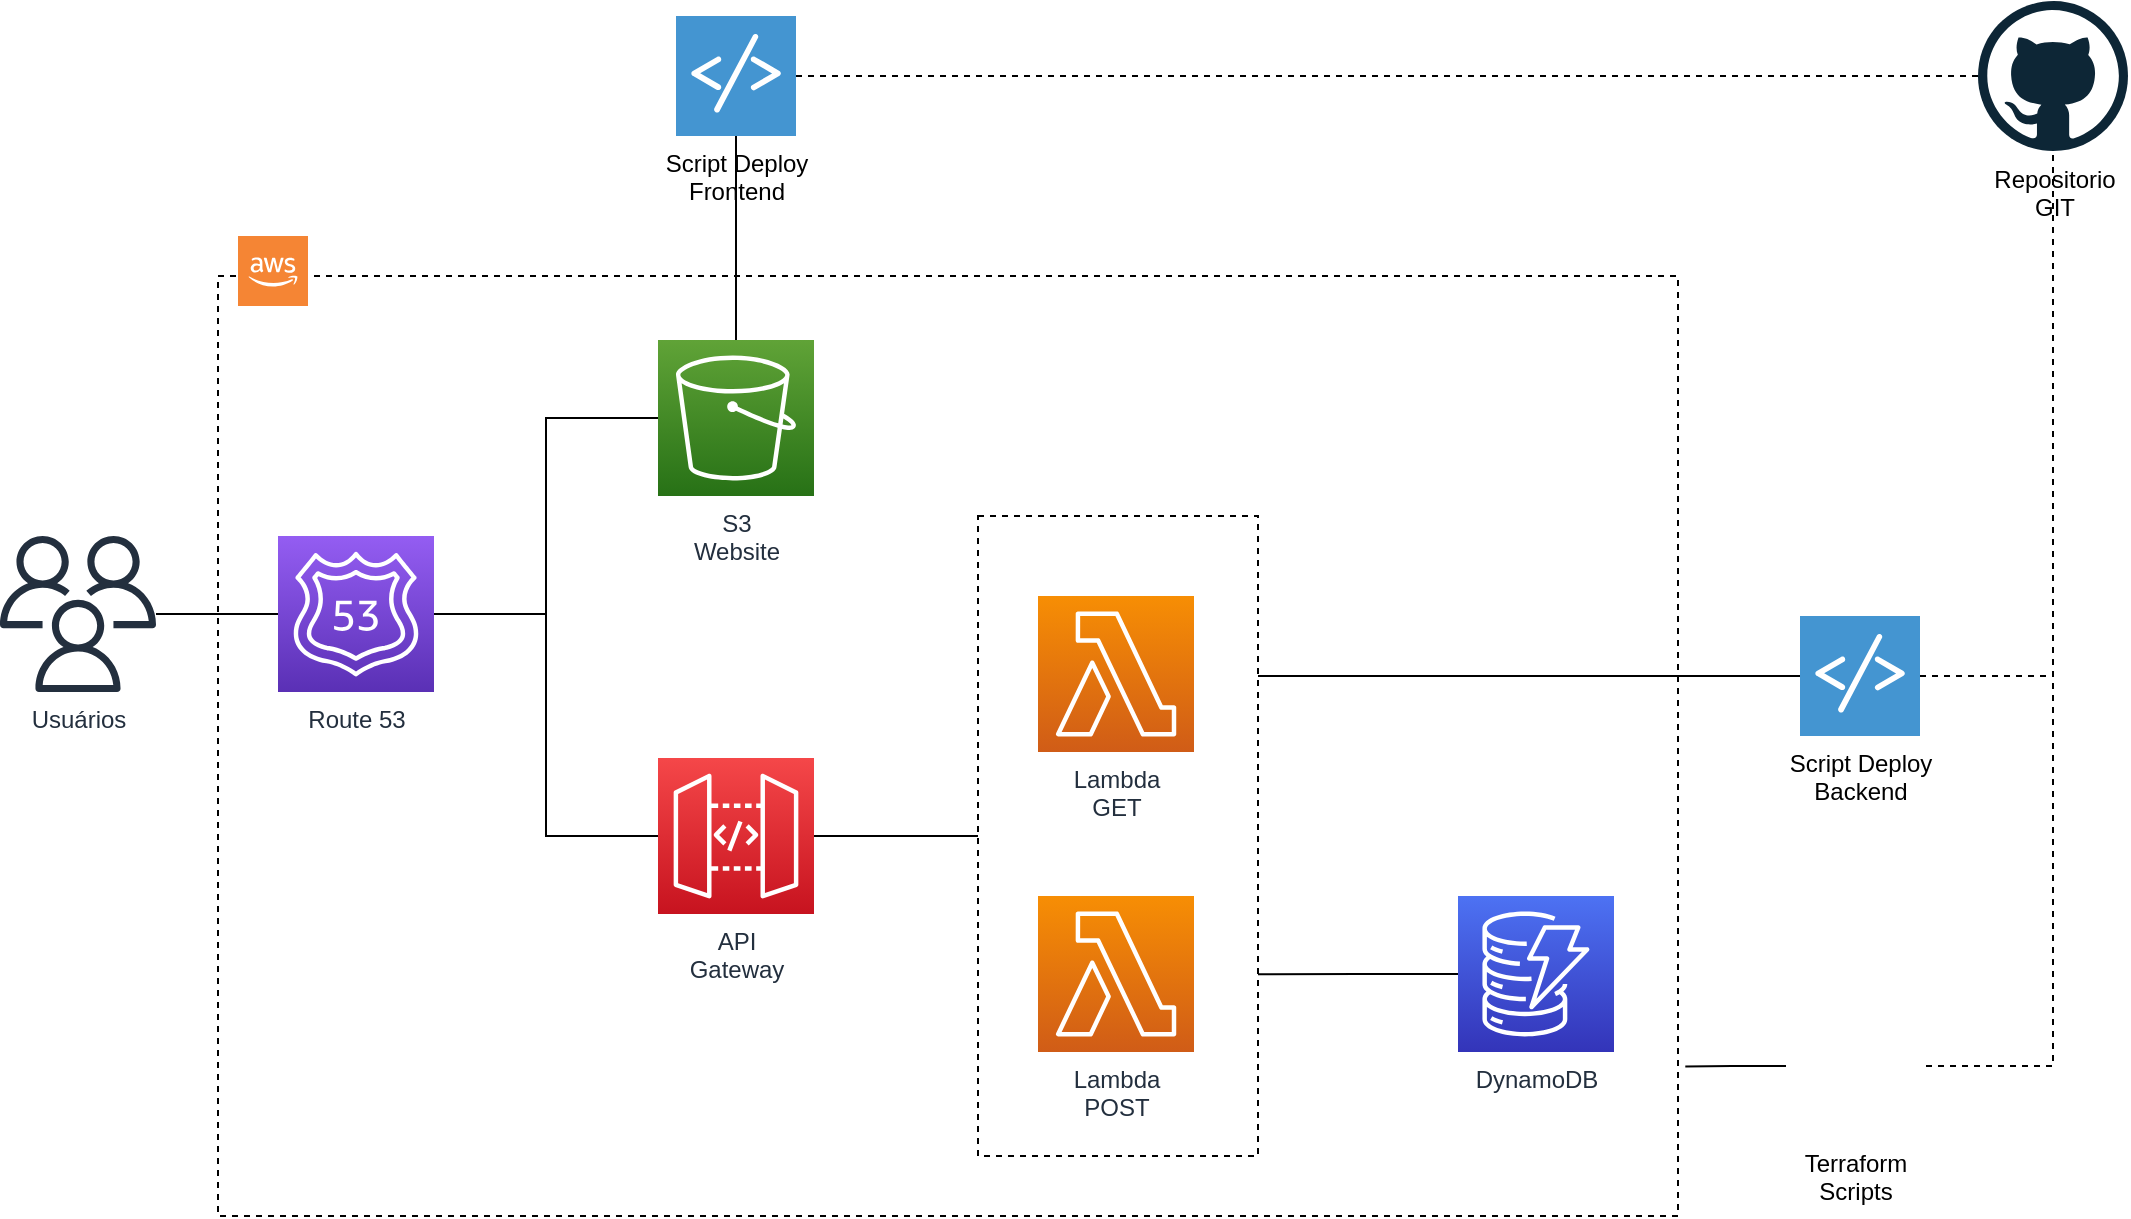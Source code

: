 <mxfile version="14.4.9" type="device"><diagram id="7ZvngRVoHnfe7eSf0iHr" name="Page-1"><mxGraphModel dx="2303" dy="1491" grid="1" gridSize="10" guides="1" tooltips="1" connect="1" arrows="1" fold="1" page="1" pageScale="1" pageWidth="850" pageHeight="1100" math="0" shadow="0"><root><mxCell id="0"/><mxCell id="1" parent="0"/><mxCell id="-gR0HfRvkJpnhLBusAJN-20" value="" style="rounded=0;whiteSpace=wrap;html=1;dashed=1;" vertex="1" parent="1"><mxGeometry x="171" y="144" width="730" height="470" as="geometry"/></mxCell><mxCell id="-gR0HfRvkJpnhLBusAJN-14" value="" style="rounded=0;whiteSpace=wrap;html=1;dashed=1;" vertex="1" parent="1"><mxGeometry x="551" y="264" width="140" height="320" as="geometry"/></mxCell><mxCell id="-gR0HfRvkJpnhLBusAJN-4" value="S3&lt;br&gt;Website" style="points=[[0,0,0],[0.25,0,0],[0.5,0,0],[0.75,0,0],[1,0,0],[0,1,0],[0.25,1,0],[0.5,1,0],[0.75,1,0],[1,1,0],[0,0.25,0],[0,0.5,0],[0,0.75,0],[1,0.25,0],[1,0.5,0],[1,0.75,0]];outlineConnect=0;fontColor=#232F3E;gradientColor=#60A337;gradientDirection=north;fillColor=#277116;strokeColor=#ffffff;dashed=0;verticalLabelPosition=bottom;verticalAlign=top;align=center;html=1;fontSize=12;fontStyle=0;aspect=fixed;shape=mxgraph.aws4.resourceIcon;resIcon=mxgraph.aws4.s3;" vertex="1" parent="1"><mxGeometry x="391" y="176" width="78" height="78" as="geometry"/></mxCell><mxCell id="-gR0HfRvkJpnhLBusAJN-26" style="edgeStyle=orthogonalEdgeStyle;rounded=0;orthogonalLoop=1;jettySize=auto;html=1;entryX=0;entryY=0.5;entryDx=0;entryDy=0;entryPerimeter=0;endArrow=none;endFill=0;" edge="1" parent="1" source="-gR0HfRvkJpnhLBusAJN-5" target="-gR0HfRvkJpnhLBusAJN-4"><mxGeometry relative="1" as="geometry"/></mxCell><mxCell id="-gR0HfRvkJpnhLBusAJN-28" style="edgeStyle=orthogonalEdgeStyle;rounded=0;orthogonalLoop=1;jettySize=auto;html=1;entryX=0;entryY=0.5;entryDx=0;entryDy=0;entryPerimeter=0;endArrow=none;endFill=0;" edge="1" parent="1" source="-gR0HfRvkJpnhLBusAJN-5" target="-gR0HfRvkJpnhLBusAJN-6"><mxGeometry relative="1" as="geometry"/></mxCell><mxCell id="-gR0HfRvkJpnhLBusAJN-37" style="edgeStyle=orthogonalEdgeStyle;rounded=0;orthogonalLoop=1;jettySize=auto;html=1;endArrow=none;endFill=0;" edge="1" parent="1" source="-gR0HfRvkJpnhLBusAJN-5" target="-gR0HfRvkJpnhLBusAJN-36"><mxGeometry relative="1" as="geometry"/></mxCell><mxCell id="-gR0HfRvkJpnhLBusAJN-5" value="Route 53" style="points=[[0,0,0],[0.25,0,0],[0.5,0,0],[0.75,0,0],[1,0,0],[0,1,0],[0.25,1,0],[0.5,1,0],[0.75,1,0],[1,1,0],[0,0.25,0],[0,0.5,0],[0,0.75,0],[1,0.25,0],[1,0.5,0],[1,0.75,0]];outlineConnect=0;fontColor=#232F3E;gradientColor=#945DF2;gradientDirection=north;fillColor=#5A30B5;strokeColor=#ffffff;dashed=0;verticalLabelPosition=bottom;verticalAlign=top;align=center;html=1;fontSize=12;fontStyle=0;aspect=fixed;shape=mxgraph.aws4.resourceIcon;resIcon=mxgraph.aws4.route_53;" vertex="1" parent="1"><mxGeometry x="201" y="274" width="78" height="78" as="geometry"/></mxCell><mxCell id="-gR0HfRvkJpnhLBusAJN-15" style="edgeStyle=orthogonalEdgeStyle;rounded=0;orthogonalLoop=1;jettySize=auto;html=1;entryX=0;entryY=0.5;entryDx=0;entryDy=0;endArrow=none;endFill=0;" edge="1" parent="1" source="-gR0HfRvkJpnhLBusAJN-6" target="-gR0HfRvkJpnhLBusAJN-14"><mxGeometry relative="1" as="geometry"/></mxCell><mxCell id="-gR0HfRvkJpnhLBusAJN-6" value="API&lt;br&gt;Gateway" style="points=[[0,0,0],[0.25,0,0],[0.5,0,0],[0.75,0,0],[1,0,0],[0,1,0],[0.25,1,0],[0.5,1,0],[0.75,1,0],[1,1,0],[0,0.25,0],[0,0.5,0],[0,0.75,0],[1,0.25,0],[1,0.5,0],[1,0.75,0]];outlineConnect=0;fontColor=#232F3E;gradientColor=#F54749;gradientDirection=north;fillColor=#C7131F;strokeColor=#ffffff;dashed=0;verticalLabelPosition=bottom;verticalAlign=top;align=center;html=1;fontSize=12;fontStyle=0;aspect=fixed;shape=mxgraph.aws4.resourceIcon;resIcon=mxgraph.aws4.api_gateway;" vertex="1" parent="1"><mxGeometry x="391" y="385" width="78" height="78" as="geometry"/></mxCell><mxCell id="-gR0HfRvkJpnhLBusAJN-7" value="Lambda&lt;br&gt;GET" style="points=[[0,0,0],[0.25,0,0],[0.5,0,0],[0.75,0,0],[1,0,0],[0,1,0],[0.25,1,0],[0.5,1,0],[0.75,1,0],[1,1,0],[0,0.25,0],[0,0.5,0],[0,0.75,0],[1,0.25,0],[1,0.5,0],[1,0.75,0]];outlineConnect=0;fontColor=#232F3E;gradientColor=#F78E04;gradientDirection=north;fillColor=#D05C17;strokeColor=#ffffff;dashed=0;verticalLabelPosition=bottom;verticalAlign=top;align=center;html=1;fontSize=12;fontStyle=0;aspect=fixed;shape=mxgraph.aws4.resourceIcon;resIcon=mxgraph.aws4.lambda;" vertex="1" parent="1"><mxGeometry x="581" y="304" width="78" height="78" as="geometry"/></mxCell><mxCell id="-gR0HfRvkJpnhLBusAJN-8" value="Lambda&lt;br&gt;POST" style="points=[[0,0,0],[0.25,0,0],[0.5,0,0],[0.75,0,0],[1,0,0],[0,1,0],[0.25,1,0],[0.5,1,0],[0.75,1,0],[1,1,0],[0,0.25,0],[0,0.5,0],[0,0.75,0],[1,0.25,0],[1,0.5,0],[1,0.75,0]];outlineConnect=0;fontColor=#232F3E;gradientColor=#F78E04;gradientDirection=north;fillColor=#D05C17;strokeColor=#ffffff;dashed=0;verticalLabelPosition=bottom;verticalAlign=top;align=center;html=1;fontSize=12;fontStyle=0;aspect=fixed;shape=mxgraph.aws4.resourceIcon;resIcon=mxgraph.aws4.lambda;" vertex="1" parent="1"><mxGeometry x="581" y="454" width="78" height="78" as="geometry"/></mxCell><mxCell id="-gR0HfRvkJpnhLBusAJN-18" style="edgeStyle=orthogonalEdgeStyle;rounded=0;orthogonalLoop=1;jettySize=auto;html=1;entryX=1;entryY=0.716;entryDx=0;entryDy=0;entryPerimeter=0;endArrow=none;endFill=0;" edge="1" parent="1" source="-gR0HfRvkJpnhLBusAJN-9" target="-gR0HfRvkJpnhLBusAJN-14"><mxGeometry relative="1" as="geometry"/></mxCell><mxCell id="-gR0HfRvkJpnhLBusAJN-9" value="DynamoDB" style="points=[[0,0,0],[0.25,0,0],[0.5,0,0],[0.75,0,0],[1,0,0],[0,1,0],[0.25,1,0],[0.5,1,0],[0.75,1,0],[1,1,0],[0,0.25,0],[0,0.5,0],[0,0.75,0],[1,0.25,0],[1,0.5,0],[1,0.75,0]];outlineConnect=0;fontColor=#232F3E;gradientColor=#4D72F3;gradientDirection=north;fillColor=#3334B9;strokeColor=#ffffff;dashed=0;verticalLabelPosition=bottom;verticalAlign=top;align=center;html=1;fontSize=12;fontStyle=0;aspect=fixed;shape=mxgraph.aws4.resourceIcon;resIcon=mxgraph.aws4.dynamodb;" vertex="1" parent="1"><mxGeometry x="791" y="454" width="78" height="78" as="geometry"/></mxCell><mxCell id="-gR0HfRvkJpnhLBusAJN-24" style="edgeStyle=orthogonalEdgeStyle;rounded=0;orthogonalLoop=1;jettySize=auto;html=1;endArrow=none;endFill=0;dashed=1;" edge="1" parent="1" source="-gR0HfRvkJpnhLBusAJN-10" target="-gR0HfRvkJpnhLBusAJN-11"><mxGeometry relative="1" as="geometry"/></mxCell><mxCell id="-gR0HfRvkJpnhLBusAJN-10" value="Repositorio&lt;br&gt;GIT" style="dashed=0;outlineConnect=0;html=1;align=center;labelPosition=center;verticalLabelPosition=bottom;verticalAlign=top;shape=mxgraph.weblogos.github" vertex="1" parent="1"><mxGeometry x="1051" y="6.5" width="75" height="75" as="geometry"/></mxCell><mxCell id="-gR0HfRvkJpnhLBusAJN-22" style="edgeStyle=orthogonalEdgeStyle;rounded=0;orthogonalLoop=1;jettySize=auto;html=1;entryX=0.5;entryY=0;entryDx=0;entryDy=0;entryPerimeter=0;endArrow=none;endFill=0;" edge="1" parent="1" source="-gR0HfRvkJpnhLBusAJN-11" target="-gR0HfRvkJpnhLBusAJN-4"><mxGeometry relative="1" as="geometry"/></mxCell><mxCell id="-gR0HfRvkJpnhLBusAJN-11" value="Script Deploy&lt;br&gt;Frontend" style="shadow=0;dashed=0;html=1;strokeColor=none;fillColor=#4495D1;labelPosition=center;verticalLabelPosition=bottom;verticalAlign=top;align=center;outlineConnect=0;shape=mxgraph.veeam.script;" vertex="1" parent="1"><mxGeometry x="400" y="14" width="60" height="60" as="geometry"/></mxCell><mxCell id="-gR0HfRvkJpnhLBusAJN-19" style="edgeStyle=orthogonalEdgeStyle;rounded=0;orthogonalLoop=1;jettySize=auto;html=1;entryX=1;entryY=0.25;entryDx=0;entryDy=0;endArrow=none;endFill=0;" edge="1" parent="1" source="-gR0HfRvkJpnhLBusAJN-12" target="-gR0HfRvkJpnhLBusAJN-14"><mxGeometry relative="1" as="geometry"/></mxCell><mxCell id="-gR0HfRvkJpnhLBusAJN-34" style="edgeStyle=orthogonalEdgeStyle;rounded=0;orthogonalLoop=1;jettySize=auto;html=1;endArrow=none;endFill=0;dashed=1;" edge="1" parent="1" source="-gR0HfRvkJpnhLBusAJN-12" target="-gR0HfRvkJpnhLBusAJN-10"><mxGeometry relative="1" as="geometry"/></mxCell><mxCell id="-gR0HfRvkJpnhLBusAJN-12" value="Script Deploy&lt;br&gt;Backend" style="shadow=0;dashed=0;html=1;strokeColor=none;fillColor=#4495D1;labelPosition=center;verticalLabelPosition=bottom;verticalAlign=top;align=center;outlineConnect=0;shape=mxgraph.veeam.script;" vertex="1" parent="1"><mxGeometry x="962" y="314" width="60" height="60" as="geometry"/></mxCell><mxCell id="-gR0HfRvkJpnhLBusAJN-30" value="" style="outlineConnect=0;dashed=0;verticalLabelPosition=bottom;verticalAlign=top;align=center;html=1;shape=mxgraph.aws3.cloud_2;fillColor=#F58534;gradientColor=none;" vertex="1" parent="1"><mxGeometry x="181" y="124" width="35" height="35" as="geometry"/></mxCell><mxCell id="-gR0HfRvkJpnhLBusAJN-32" style="edgeStyle=orthogonalEdgeStyle;rounded=0;orthogonalLoop=1;jettySize=auto;html=1;entryX=1.005;entryY=0.841;entryDx=0;entryDy=0;entryPerimeter=0;endArrow=none;endFill=0;" edge="1" parent="1" source="-gR0HfRvkJpnhLBusAJN-31" target="-gR0HfRvkJpnhLBusAJN-20"><mxGeometry relative="1" as="geometry"/></mxCell><mxCell id="-gR0HfRvkJpnhLBusAJN-35" style="edgeStyle=orthogonalEdgeStyle;rounded=0;orthogonalLoop=1;jettySize=auto;html=1;dashed=1;endArrow=none;endFill=0;" edge="1" parent="1" source="-gR0HfRvkJpnhLBusAJN-31" target="-gR0HfRvkJpnhLBusAJN-10"><mxGeometry relative="1" as="geometry"/></mxCell><mxCell id="-gR0HfRvkJpnhLBusAJN-31" value="Terraform&#10;Scripts" style="shape=image;verticalLabelPosition=bottom;labelBackgroundColor=#ffffff;verticalAlign=top;aspect=fixed;imageAspect=0;image=https://www.terraform.io/assets/images/og-image-8b3e4f7d.png;" vertex="1" parent="1"><mxGeometry x="955" y="504" width="70" height="70" as="geometry"/></mxCell><mxCell id="-gR0HfRvkJpnhLBusAJN-36" value="Usuários" style="outlineConnect=0;fontColor=#232F3E;gradientColor=none;fillColor=#232F3E;strokeColor=none;dashed=0;verticalLabelPosition=bottom;verticalAlign=top;align=center;html=1;fontSize=12;fontStyle=0;aspect=fixed;pointerEvents=1;shape=mxgraph.aws4.users;" vertex="1" parent="1"><mxGeometry x="62" y="274" width="78" height="78" as="geometry"/></mxCell></root></mxGraphModel></diagram></mxfile>